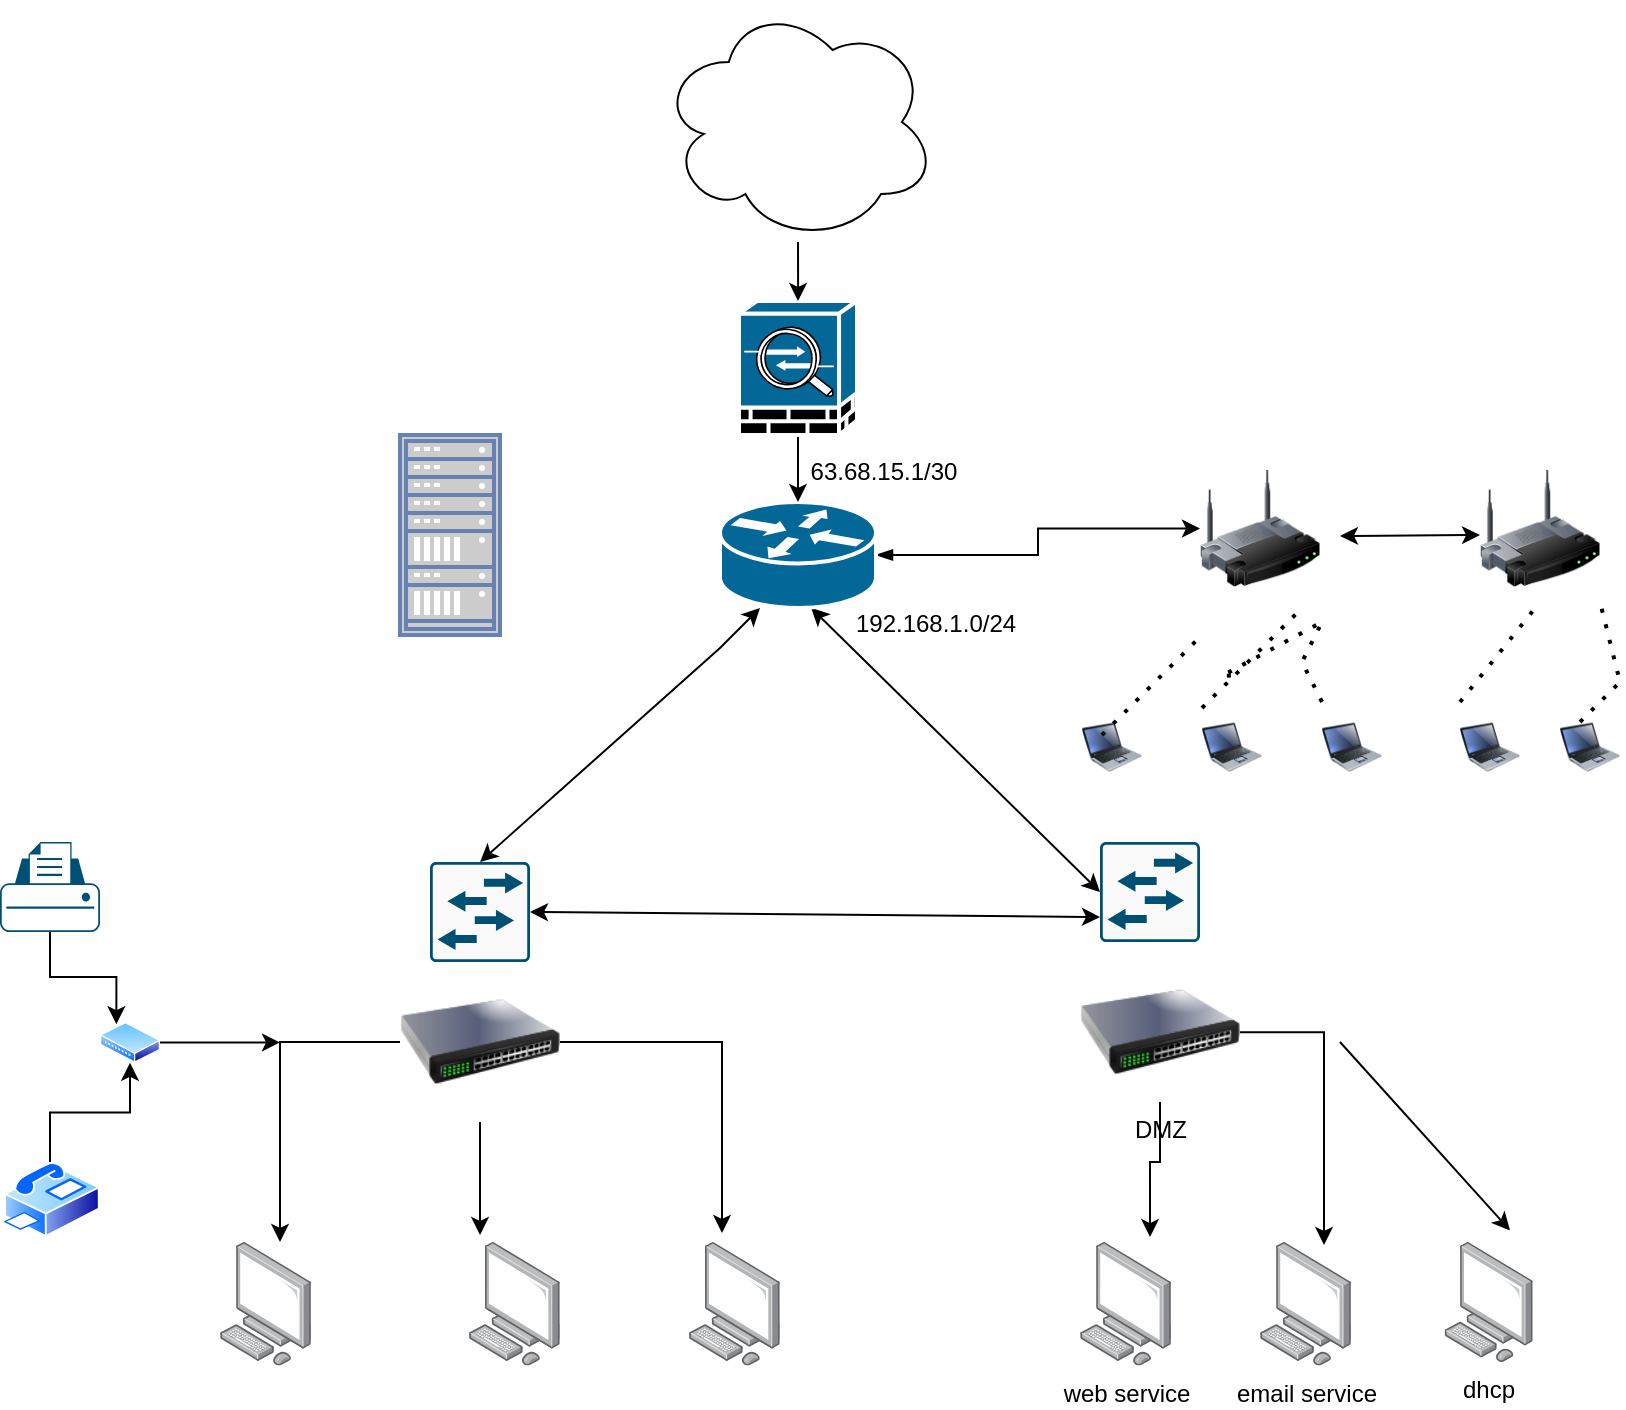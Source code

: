 <mxfile version="24.5.2" type="github">
  <diagram name="Page-1" id="lVbwoNzW8yEo61Pbix3R">
    <mxGraphModel dx="1224" dy="1838" grid="1" gridSize="10" guides="1" tooltips="1" connect="1" arrows="1" fold="1" page="1" pageScale="1" pageWidth="850" pageHeight="1100" math="0" shadow="0">
      <root>
        <mxCell id="0" />
        <mxCell id="1" parent="0" />
        <mxCell id="OtyMBtTKhflgWDW1Zfai-2" value="" style="sketch=0;points=[[0.015,0.015,0],[0.985,0.015,0],[0.985,0.985,0],[0.015,0.985,0],[0.25,0,0],[0.5,0,0],[0.75,0,0],[1,0.25,0],[1,0.5,0],[1,0.75,0],[0.75,1,0],[0.5,1,0],[0.25,1,0],[0,0.75,0],[0,0.5,0],[0,0.25,0]];verticalLabelPosition=bottom;html=1;verticalAlign=top;aspect=fixed;align=center;pointerEvents=1;shape=mxgraph.cisco19.rect;prIcon=l2_switch;fillColor=#FAFAFA;strokeColor=#005073;" parent="1" vertex="1">
          <mxGeometry x="255" y="290" width="50" height="50" as="geometry" />
        </mxCell>
        <mxCell id="OtyMBtTKhflgWDW1Zfai-3" value="" style="sketch=0;points=[[0.015,0.015,0],[0.985,0.015,0],[0.985,0.985,0],[0.015,0.985,0],[0.25,0,0],[0.5,0,0],[0.75,0,0],[1,0.25,0],[1,0.5,0],[1,0.75,0],[0.75,1,0],[0.5,1,0],[0.25,1,0],[0,0.75,0],[0,0.5,0],[0,0.25,0]];verticalLabelPosition=bottom;html=1;verticalAlign=top;aspect=fixed;align=center;pointerEvents=1;shape=mxgraph.cisco19.rect;prIcon=l2_switch;fillColor=#FAFAFA;strokeColor=#005073;" parent="1" vertex="1">
          <mxGeometry x="590" y="280" width="50" height="50" as="geometry" />
        </mxCell>
        <mxCell id="OtyMBtTKhflgWDW1Zfai-6" value="" style="endArrow=classic;startArrow=classic;html=1;rounded=0;exitX=0;exitY=0.5;exitDx=0;exitDy=0;exitPerimeter=0;" parent="1" source="OtyMBtTKhflgWDW1Zfai-3" edge="1">
          <mxGeometry width="50" height="50" relative="1" as="geometry">
            <mxPoint x="605.6" y="253" as="sourcePoint" />
            <mxPoint x="445.6" y="163" as="targetPoint" />
          </mxGeometry>
        </mxCell>
        <mxCell id="OtyMBtTKhflgWDW1Zfai-7" value="" style="image;html=1;image=img/lib/clip_art/networking/Switch_128x128.png" parent="1" vertex="1">
          <mxGeometry x="240" y="340" width="80" height="80" as="geometry" />
        </mxCell>
        <mxCell id="OtyMBtTKhflgWDW1Zfai-8" value="" style="image;html=1;image=img/lib/clip_art/networking/Wireless_Router_128x128.png" parent="1" vertex="1">
          <mxGeometry x="640" y="86.5" width="60" height="73.5" as="geometry" />
        </mxCell>
        <mxCell id="OtyMBtTKhflgWDW1Zfai-9" value="" style="image;points=[];aspect=fixed;html=1;align=center;shadow=0;dashed=0;image=img/lib/allied_telesis/computer_and_terminals/Personal_Computer.svg;" parent="1" vertex="1">
          <mxGeometry x="150" y="480.0" width="45.6" height="61.8" as="geometry" />
        </mxCell>
        <mxCell id="OtyMBtTKhflgWDW1Zfai-10" value="" style="image;points=[];aspect=fixed;html=1;align=center;shadow=0;dashed=0;image=img/lib/allied_telesis/computer_and_terminals/Personal_Computer.svg;" parent="1" vertex="1">
          <mxGeometry x="274.4" y="480.0" width="45.6" height="61.8" as="geometry" />
        </mxCell>
        <mxCell id="OtyMBtTKhflgWDW1Zfai-11" value="web service" style="image;points=[];aspect=fixed;html=1;align=center;shadow=0;dashed=0;image=img/lib/allied_telesis/computer_and_terminals/Personal_Computer.svg;" parent="1" vertex="1">
          <mxGeometry x="580" y="480.0" width="45.6" height="61.8" as="geometry" />
        </mxCell>
        <mxCell id="OtyMBtTKhflgWDW1Zfai-12" value="" style="image;points=[];aspect=fixed;html=1;align=center;shadow=0;dashed=0;image=img/lib/allied_telesis/computer_and_terminals/Personal_Computer.svg;" parent="1" vertex="1">
          <mxGeometry x="384.4" y="480.0" width="45.6" height="61.8" as="geometry" />
        </mxCell>
        <mxCell id="OtyMBtTKhflgWDW1Zfai-13" value="email service" style="image;points=[];aspect=fixed;html=1;align=center;shadow=0;dashed=0;image=img/lib/allied_telesis/computer_and_terminals/Personal_Computer.svg;" parent="1" vertex="1">
          <mxGeometry x="670" y="480.0" width="45.6" height="61.8" as="geometry" />
        </mxCell>
        <mxCell id="OtyMBtTKhflgWDW1Zfai-28" style="edgeStyle=orthogonalEdgeStyle;rounded=0;orthogonalLoop=1;jettySize=auto;html=1;exitX=1;exitY=0.5;exitDx=0;exitDy=0;exitPerimeter=0;startArrow=blockThin;startFill=1;" parent="1" source="OtyMBtTKhflgWDW1Zfai-14" target="OtyMBtTKhflgWDW1Zfai-8" edge="1">
          <mxGeometry relative="1" as="geometry" />
        </mxCell>
        <mxCell id="OtyMBtTKhflgWDW1Zfai-14" value="" style="shape=mxgraph.cisco.routers.router;html=1;pointerEvents=1;dashed=0;fillColor=#036897;strokeColor=#ffffff;strokeWidth=2;verticalLabelPosition=bottom;verticalAlign=top;align=center;outlineConnect=0;" parent="1" vertex="1">
          <mxGeometry x="400" y="110" width="78" height="53" as="geometry" />
        </mxCell>
        <mxCell id="OtyMBtTKhflgWDW1Zfai-30" style="edgeStyle=orthogonalEdgeStyle;rounded=0;orthogonalLoop=1;jettySize=auto;html=1;" parent="1" source="OtyMBtTKhflgWDW1Zfai-15" edge="1">
          <mxGeometry relative="1" as="geometry">
            <mxPoint x="180" y="380.2" as="targetPoint" />
          </mxGeometry>
        </mxCell>
        <mxCell id="OtyMBtTKhflgWDW1Zfai-15" value="" style="image;aspect=fixed;perimeter=ellipsePerimeter;html=1;align=center;shadow=0;dashed=0;spacingTop=3;image=img/lib/active_directory/wiring_hub.svg;" parent="1" vertex="1">
          <mxGeometry x="90" y="370" width="30" height="20.4" as="geometry" />
        </mxCell>
        <mxCell id="OtyMBtTKhflgWDW1Zfai-16" value="DMZ" style="image;html=1;image=img/lib/clip_art/networking/Switch_128x128.png" parent="1" vertex="1">
          <mxGeometry x="580" y="340.2" width="80" height="69.8" as="geometry" />
        </mxCell>
        <mxCell id="OtyMBtTKhflgWDW1Zfai-17" value="" style="ellipse;shape=cloud;whiteSpace=wrap;html=1;" parent="1" vertex="1">
          <mxGeometry x="369.75" y="-140" width="138.5" height="120" as="geometry" />
        </mxCell>
        <mxCell id="OtyMBtTKhflgWDW1Zfai-19" style="edgeStyle=orthogonalEdgeStyle;rounded=0;orthogonalLoop=1;jettySize=auto;html=1;entryX=0.123;entryY=-0.057;entryDx=0;entryDy=0;entryPerimeter=0;" parent="1" source="OtyMBtTKhflgWDW1Zfai-7" target="OtyMBtTKhflgWDW1Zfai-10" edge="1">
          <mxGeometry relative="1" as="geometry" />
        </mxCell>
        <mxCell id="OtyMBtTKhflgWDW1Zfai-20" style="edgeStyle=orthogonalEdgeStyle;rounded=0;orthogonalLoop=1;jettySize=auto;html=1;entryX=0.658;entryY=0;entryDx=0;entryDy=0;entryPerimeter=0;" parent="1" source="OtyMBtTKhflgWDW1Zfai-7" target="OtyMBtTKhflgWDW1Zfai-9" edge="1">
          <mxGeometry relative="1" as="geometry" />
        </mxCell>
        <mxCell id="OtyMBtTKhflgWDW1Zfai-21" style="edgeStyle=orthogonalEdgeStyle;rounded=0;orthogonalLoop=1;jettySize=auto;html=1;entryX=0.364;entryY=-0.073;entryDx=0;entryDy=0;entryPerimeter=0;" parent="1" source="OtyMBtTKhflgWDW1Zfai-7" target="OtyMBtTKhflgWDW1Zfai-12" edge="1">
          <mxGeometry relative="1" as="geometry" />
        </mxCell>
        <mxCell id="OtyMBtTKhflgWDW1Zfai-22" style="edgeStyle=orthogonalEdgeStyle;rounded=0;orthogonalLoop=1;jettySize=auto;html=1;exitX=1;exitY=0.5;exitDx=0;exitDy=0;entryX=0.702;entryY=0.024;entryDx=0;entryDy=0;entryPerimeter=0;" parent="1" source="OtyMBtTKhflgWDW1Zfai-16" target="OtyMBtTKhflgWDW1Zfai-13" edge="1">
          <mxGeometry relative="1" as="geometry" />
        </mxCell>
        <mxCell id="OtyMBtTKhflgWDW1Zfai-23" style="edgeStyle=orthogonalEdgeStyle;rounded=0;orthogonalLoop=1;jettySize=auto;html=1;entryX=0.768;entryY=-0.04;entryDx=0;entryDy=0;entryPerimeter=0;" parent="1" source="OtyMBtTKhflgWDW1Zfai-16" target="OtyMBtTKhflgWDW1Zfai-11" edge="1">
          <mxGeometry relative="1" as="geometry">
            <Array as="points">
              <mxPoint x="620" y="440" />
              <mxPoint x="615" y="440" />
            </Array>
          </mxGeometry>
        </mxCell>
        <mxCell id="OtyMBtTKhflgWDW1Zfai-24" value="" style="endArrow=classic;startArrow=classic;html=1;rounded=0;exitX=0.5;exitY=0;exitDx=0;exitDy=0;exitPerimeter=0;" parent="1" source="OtyMBtTKhflgWDW1Zfai-2" edge="1">
          <mxGeometry width="50" height="50" relative="1" as="geometry">
            <mxPoint x="370" y="213" as="sourcePoint" />
            <mxPoint x="420" y="163" as="targetPoint" />
            <Array as="points">
              <mxPoint x="400" y="183" />
            </Array>
          </mxGeometry>
        </mxCell>
        <mxCell id="OtyMBtTKhflgWDW1Zfai-29" value="" style="image;html=1;image=img/lib/clip_art/computers/Laptop_128x128.png" parent="1" vertex="1">
          <mxGeometry x="581" y="210" width="30" height="45" as="geometry" />
        </mxCell>
        <mxCell id="OtyMBtTKhflgWDW1Zfai-32" style="edgeStyle=orthogonalEdgeStyle;rounded=0;orthogonalLoop=1;jettySize=auto;html=1;exitX=0.5;exitY=1;exitDx=0;exitDy=0;exitPerimeter=0;entryX=0.25;entryY=0;entryDx=0;entryDy=0;" parent="1" source="OtyMBtTKhflgWDW1Zfai-31" target="OtyMBtTKhflgWDW1Zfai-15" edge="1">
          <mxGeometry relative="1" as="geometry" />
        </mxCell>
        <mxCell id="OtyMBtTKhflgWDW1Zfai-31" value="" style="points=[[0.22,0.185,0],[0.5,0,0],[0.78,0.185,0],[0.975,0.49,0],[1,0.73,0],[0.975,0.97,0],[0.5,1,0],[0.025,0.97,0],[0,0.73,0],[0.025,0.49,0]];verticalLabelPosition=bottom;sketch=0;html=1;verticalAlign=top;aspect=fixed;align=center;pointerEvents=1;shape=mxgraph.cisco19.printer;fillColor=#005073;strokeColor=none;" parent="1" vertex="1">
          <mxGeometry x="40" y="280" width="50" height="45" as="geometry" />
        </mxCell>
        <mxCell id="OtyMBtTKhflgWDW1Zfai-34" style="edgeStyle=orthogonalEdgeStyle;rounded=0;orthogonalLoop=1;jettySize=auto;html=1;entryX=0.5;entryY=1;entryDx=0;entryDy=0;" parent="1" source="OtyMBtTKhflgWDW1Zfai-33" target="OtyMBtTKhflgWDW1Zfai-15" edge="1">
          <mxGeometry relative="1" as="geometry" />
        </mxCell>
        <mxCell id="OtyMBtTKhflgWDW1Zfai-33" value="" style="image;aspect=fixed;perimeter=ellipsePerimeter;html=1;align=center;shadow=0;dashed=0;spacingTop=3;image=img/lib/active_directory/fax.svg;" parent="1" vertex="1">
          <mxGeometry x="40" y="440" width="50" height="37.5" as="geometry" />
        </mxCell>
        <mxCell id="OtyMBtTKhflgWDW1Zfai-35" value="" style="fontColor=#0066CC;verticalAlign=top;verticalLabelPosition=bottom;labelPosition=center;align=center;html=1;outlineConnect=0;fillColor=#CCCCCC;strokeColor=#6881B3;gradientColor=none;gradientDirection=north;strokeWidth=2;shape=mxgraph.networks.rack;" parent="1" vertex="1">
          <mxGeometry x="240" y="76.5" width="50" height="100" as="geometry" />
        </mxCell>
        <mxCell id="OtyMBtTKhflgWDW1Zfai-39" value="" style="endArrow=classic;startArrow=classic;html=1;rounded=0;exitX=1;exitY=0.5;exitDx=0;exitDy=0;exitPerimeter=0;entryX=0;entryY=0.75;entryDx=0;entryDy=0;entryPerimeter=0;" parent="1" source="OtyMBtTKhflgWDW1Zfai-2" target="OtyMBtTKhflgWDW1Zfai-3" edge="1">
          <mxGeometry width="50" height="50" relative="1" as="geometry">
            <mxPoint x="400" y="325" as="sourcePoint" />
            <mxPoint x="450" y="275" as="targetPoint" />
          </mxGeometry>
        </mxCell>
        <mxCell id="OtyMBtTKhflgWDW1Zfai-42" value="" style="image;html=1;image=img/lib/clip_art/computers/Laptop_128x128.png" parent="1" vertex="1">
          <mxGeometry x="641" y="210" width="30" height="45" as="geometry" />
        </mxCell>
        <mxCell id="OtyMBtTKhflgWDW1Zfai-43" value="" style="image;html=1;image=img/lib/clip_art/computers/Laptop_128x128.png" parent="1" vertex="1">
          <mxGeometry x="701" y="210" width="30" height="45" as="geometry" />
        </mxCell>
        <mxCell id="OtyMBtTKhflgWDW1Zfai-44" value="" style="endArrow=none;dashed=1;html=1;dashPattern=1 3;strokeWidth=2;rounded=0;" parent="1" edge="1">
          <mxGeometry width="50" height="50" relative="1" as="geometry">
            <mxPoint x="591" y="226.5" as="sourcePoint" />
            <mxPoint x="641" y="176.5" as="targetPoint" />
          </mxGeometry>
        </mxCell>
        <mxCell id="OtyMBtTKhflgWDW1Zfai-45" value="" style="endArrow=none;dashed=1;html=1;dashPattern=1 3;strokeWidth=2;rounded=0;" parent="1" edge="1">
          <mxGeometry width="50" height="50" relative="1" as="geometry">
            <mxPoint x="641" y="213" as="sourcePoint" />
            <mxPoint x="691" y="163" as="targetPoint" />
          </mxGeometry>
        </mxCell>
        <mxCell id="OtyMBtTKhflgWDW1Zfai-46" value="" style="endArrow=none;dashed=1;html=1;dashPattern=1 3;strokeWidth=2;rounded=0;exitX=0;exitY=0;exitDx=0;exitDy=0;" parent="1" source="OtyMBtTKhflgWDW1Zfai-43" edge="1">
          <mxGeometry width="50" height="50" relative="1" as="geometry">
            <mxPoint x="611" y="246.5" as="sourcePoint" />
            <mxPoint x="661" y="196.5" as="targetPoint" />
            <Array as="points">
              <mxPoint x="691" y="190" />
              <mxPoint x="701" y="170" />
              <mxPoint x="651" y="197" />
            </Array>
          </mxGeometry>
        </mxCell>
        <mxCell id="_H83Bn8m6luNnl6ZPyXN-1" value="192.168.1.0/24&lt;div&gt;&lt;br&gt;&lt;/div&gt;" style="text;html=1;align=center;verticalAlign=middle;whiteSpace=wrap;rounded=0;" parent="1" vertex="1">
          <mxGeometry x="478" y="163" width="60" height="30" as="geometry" />
        </mxCell>
        <mxCell id="_H83Bn8m6luNnl6ZPyXN-2" value="63.68.15.1/30" style="text;html=1;align=center;verticalAlign=middle;whiteSpace=wrap;rounded=0;" parent="1" vertex="1">
          <mxGeometry x="444.4" y="80" width="75.6" height="30" as="geometry" />
        </mxCell>
        <mxCell id="_H83Bn8m6luNnl6ZPyXN-4" value="" style="image;html=1;image=img/lib/clip_art/networking/Wireless_Router_128x128.png" parent="1" vertex="1">
          <mxGeometry x="780" y="86.5" width="60" height="73.5" as="geometry" />
        </mxCell>
        <mxCell id="_H83Bn8m6luNnl6ZPyXN-6" value="" style="endArrow=classic;startArrow=classic;html=1;rounded=0;" parent="1" edge="1">
          <mxGeometry width="50" height="50" relative="1" as="geometry">
            <mxPoint x="710" y="127" as="sourcePoint" />
            <mxPoint x="780" y="126.5" as="targetPoint" />
          </mxGeometry>
        </mxCell>
        <mxCell id="_H83Bn8m6luNnl6ZPyXN-8" value="" style="image;html=1;image=img/lib/clip_art/computers/Laptop_128x128.png" parent="1" vertex="1">
          <mxGeometry x="820" y="210" width="30" height="45" as="geometry" />
        </mxCell>
        <mxCell id="_H83Bn8m6luNnl6ZPyXN-10" value="" style="image;html=1;image=img/lib/clip_art/computers/Laptop_128x128.png" parent="1" vertex="1">
          <mxGeometry x="770" y="210" width="30" height="45" as="geometry" />
        </mxCell>
        <mxCell id="_H83Bn8m6luNnl6ZPyXN-14" value="" style="endArrow=none;dashed=1;html=1;dashPattern=1 3;strokeWidth=2;rounded=0;exitX=0;exitY=0;exitDx=0;exitDy=0;" parent="1" source="_H83Bn8m6luNnl6ZPyXN-10" edge="1">
          <mxGeometry width="50" height="50" relative="1" as="geometry">
            <mxPoint x="760" y="210" as="sourcePoint" />
            <mxPoint x="810" y="160" as="targetPoint" />
          </mxGeometry>
        </mxCell>
        <mxCell id="_H83Bn8m6luNnl6ZPyXN-16" value="" style="endArrow=none;dashed=1;html=1;dashPattern=1 3;strokeWidth=2;rounded=0;entryX=1;entryY=1;entryDx=0;entryDy=0;" parent="1" target="_H83Bn8m6luNnl6ZPyXN-4" edge="1">
          <mxGeometry width="50" height="50" relative="1" as="geometry">
            <mxPoint x="830" y="220" as="sourcePoint" />
            <mxPoint x="880" y="170" as="targetPoint" />
            <Array as="points">
              <mxPoint x="850" y="200" />
            </Array>
          </mxGeometry>
        </mxCell>
        <mxCell id="ci2DAwtEq84rruAXQSA8-5" style="edgeStyle=orthogonalEdgeStyle;rounded=0;orthogonalLoop=1;jettySize=auto;html=1;exitX=0.5;exitY=1;exitDx=0;exitDy=0;exitPerimeter=0;" parent="1" source="ci2DAwtEq84rruAXQSA8-1" target="OtyMBtTKhflgWDW1Zfai-14" edge="1">
          <mxGeometry relative="1" as="geometry" />
        </mxCell>
        <mxCell id="ci2DAwtEq84rruAXQSA8-1" value="" style="shape=mxgraph.cisco.misc.asa_5500;html=1;pointerEvents=1;dashed=0;fillColor=#036897;strokeColor=#ffffff;strokeWidth=2;verticalLabelPosition=bottom;verticalAlign=top;align=center;outlineConnect=0;" parent="1" vertex="1">
          <mxGeometry x="409.5" y="9.5" width="59" height="67" as="geometry" />
        </mxCell>
        <mxCell id="ci2DAwtEq84rruAXQSA8-6" style="edgeStyle=orthogonalEdgeStyle;rounded=0;orthogonalLoop=1;jettySize=auto;html=1;entryX=0.5;entryY=0;entryDx=0;entryDy=0;entryPerimeter=0;" parent="1" source="OtyMBtTKhflgWDW1Zfai-17" target="ci2DAwtEq84rruAXQSA8-1" edge="1">
          <mxGeometry relative="1" as="geometry" />
        </mxCell>
        <mxCell id="ci2DAwtEq84rruAXQSA8-7" value="dhcp" style="image;points=[];aspect=fixed;html=1;align=center;shadow=0;dashed=0;image=img/lib/allied_telesis/computer_and_terminals/Personal_Computer.svg;" parent="1" vertex="1">
          <mxGeometry x="762.2" y="480" width="44.27" height="60" as="geometry" />
        </mxCell>
        <mxCell id="ci2DAwtEq84rruAXQSA8-11" value="" style="endArrow=classic;html=1;rounded=0;entryX=0.741;entryY=-0.097;entryDx=0;entryDy=0;entryPerimeter=0;" parent="1" target="ci2DAwtEq84rruAXQSA8-7" edge="1">
          <mxGeometry width="50" height="50" relative="1" as="geometry">
            <mxPoint x="710" y="380" as="sourcePoint" />
            <mxPoint x="830" y="430" as="targetPoint" />
          </mxGeometry>
        </mxCell>
      </root>
    </mxGraphModel>
  </diagram>
</mxfile>
